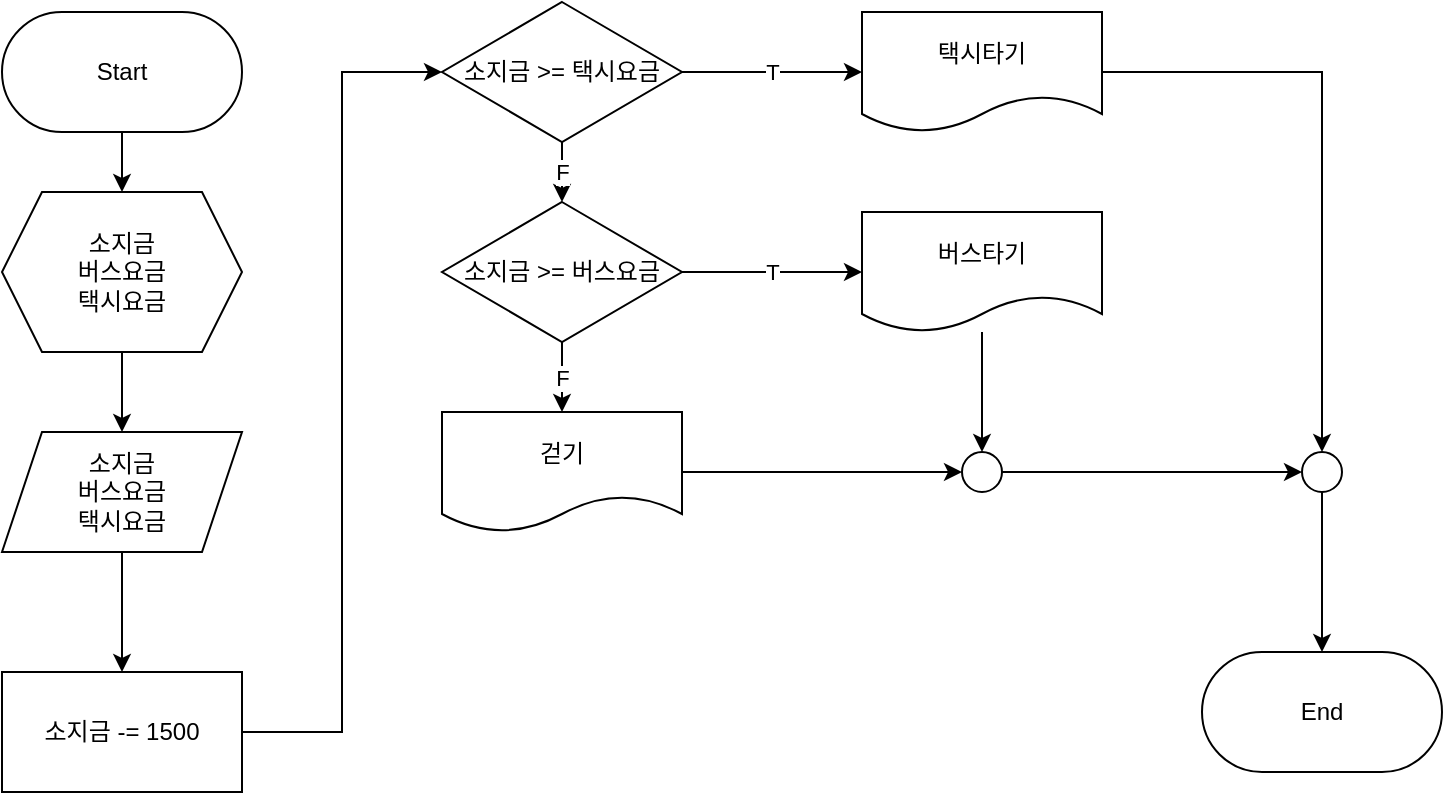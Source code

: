 <mxfile version="24.5.2" type="github">
  <diagram name="Page-1" id="E8dbG-JxSmd-lq2EpymM">
    <mxGraphModel dx="954" dy="675" grid="1" gridSize="10" guides="1" tooltips="1" connect="1" arrows="1" fold="1" page="1" pageScale="1" pageWidth="827" pageHeight="1169" math="0" shadow="0">
      <root>
        <mxCell id="0" />
        <mxCell id="1" parent="0" />
        <mxCell id="HmfL6ozdljq15oxLi-pj-16" style="edgeStyle=orthogonalEdgeStyle;rounded=0;orthogonalLoop=1;jettySize=auto;html=1;entryX=0.5;entryY=0;entryDx=0;entryDy=0;" edge="1" parent="1" source="HmfL6ozdljq15oxLi-pj-12" target="HmfL6ozdljq15oxLi-pj-15">
          <mxGeometry relative="1" as="geometry" />
        </mxCell>
        <mxCell id="HmfL6ozdljq15oxLi-pj-12" value="Start" style="rounded=1;whiteSpace=wrap;html=1;arcSize=50;" vertex="1" parent="1">
          <mxGeometry x="90" y="60" width="120" height="60" as="geometry" />
        </mxCell>
        <mxCell id="HmfL6ozdljq15oxLi-pj-13" value="End" style="rounded=1;whiteSpace=wrap;html=1;arcSize=50;" vertex="1" parent="1">
          <mxGeometry x="690" y="380" width="120" height="60" as="geometry" />
        </mxCell>
        <mxCell id="HmfL6ozdljq15oxLi-pj-26" style="edgeStyle=orthogonalEdgeStyle;rounded=0;orthogonalLoop=1;jettySize=auto;html=1;" edge="1" parent="1" source="HmfL6ozdljq15oxLi-pj-14" target="HmfL6ozdljq15oxLi-pj-19">
          <mxGeometry relative="1" as="geometry" />
        </mxCell>
        <mxCell id="HmfL6ozdljq15oxLi-pj-14" value="소지금&lt;div&gt;버스요금&lt;/div&gt;&lt;div&gt;택시요금&lt;/div&gt;" style="shape=parallelogram;perimeter=parallelogramPerimeter;whiteSpace=wrap;html=1;fixedSize=1;" vertex="1" parent="1">
          <mxGeometry x="90" y="270" width="120" height="60" as="geometry" />
        </mxCell>
        <mxCell id="HmfL6ozdljq15oxLi-pj-17" style="edgeStyle=orthogonalEdgeStyle;rounded=0;orthogonalLoop=1;jettySize=auto;html=1;" edge="1" parent="1" source="HmfL6ozdljq15oxLi-pj-15" target="HmfL6ozdljq15oxLi-pj-14">
          <mxGeometry relative="1" as="geometry" />
        </mxCell>
        <mxCell id="HmfL6ozdljq15oxLi-pj-15" value="소지금&lt;div&gt;버스요금&lt;/div&gt;&lt;div&gt;택시요금&lt;/div&gt;" style="shape=hexagon;perimeter=hexagonPerimeter2;whiteSpace=wrap;html=1;fixedSize=1;" vertex="1" parent="1">
          <mxGeometry x="90" y="150" width="120" height="80" as="geometry" />
        </mxCell>
        <mxCell id="HmfL6ozdljq15oxLi-pj-27" style="edgeStyle=orthogonalEdgeStyle;rounded=0;orthogonalLoop=1;jettySize=auto;html=1;entryX=0;entryY=0.5;entryDx=0;entryDy=0;" edge="1" parent="1" source="HmfL6ozdljq15oxLi-pj-19" target="HmfL6ozdljq15oxLi-pj-20">
          <mxGeometry relative="1" as="geometry" />
        </mxCell>
        <mxCell id="HmfL6ozdljq15oxLi-pj-19" value="소지금 -= 1500" style="rounded=0;whiteSpace=wrap;html=1;" vertex="1" parent="1">
          <mxGeometry x="90" y="390" width="120" height="60" as="geometry" />
        </mxCell>
        <mxCell id="HmfL6ozdljq15oxLi-pj-28" value="F" style="edgeStyle=orthogonalEdgeStyle;rounded=0;orthogonalLoop=1;jettySize=auto;html=1;entryX=0.5;entryY=0;entryDx=0;entryDy=0;" edge="1" parent="1" source="HmfL6ozdljq15oxLi-pj-20" target="HmfL6ozdljq15oxLi-pj-21">
          <mxGeometry relative="1" as="geometry" />
        </mxCell>
        <mxCell id="HmfL6ozdljq15oxLi-pj-30" value="T" style="edgeStyle=orthogonalEdgeStyle;rounded=0;orthogonalLoop=1;jettySize=auto;html=1;" edge="1" parent="1" source="HmfL6ozdljq15oxLi-pj-20" target="HmfL6ozdljq15oxLi-pj-24">
          <mxGeometry relative="1" as="geometry" />
        </mxCell>
        <mxCell id="HmfL6ozdljq15oxLi-pj-20" value="소지금 &amp;gt;= 택시요금" style="rhombus;whiteSpace=wrap;html=1;" vertex="1" parent="1">
          <mxGeometry x="310" y="55" width="120" height="70" as="geometry" />
        </mxCell>
        <mxCell id="HmfL6ozdljq15oxLi-pj-29" value="F" style="edgeStyle=orthogonalEdgeStyle;rounded=0;orthogonalLoop=1;jettySize=auto;html=1;" edge="1" parent="1" source="HmfL6ozdljq15oxLi-pj-21" target="HmfL6ozdljq15oxLi-pj-23">
          <mxGeometry relative="1" as="geometry" />
        </mxCell>
        <mxCell id="HmfL6ozdljq15oxLi-pj-31" value="T" style="edgeStyle=orthogonalEdgeStyle;rounded=0;orthogonalLoop=1;jettySize=auto;html=1;" edge="1" parent="1" source="HmfL6ozdljq15oxLi-pj-21" target="HmfL6ozdljq15oxLi-pj-25">
          <mxGeometry relative="1" as="geometry" />
        </mxCell>
        <mxCell id="HmfL6ozdljq15oxLi-pj-21" value="소지금 &amp;gt;= 버스요금" style="rhombus;whiteSpace=wrap;html=1;" vertex="1" parent="1">
          <mxGeometry x="310" y="155" width="120" height="70" as="geometry" />
        </mxCell>
        <mxCell id="HmfL6ozdljq15oxLi-pj-34" style="edgeStyle=orthogonalEdgeStyle;rounded=0;orthogonalLoop=1;jettySize=auto;html=1;" edge="1" parent="1" source="HmfL6ozdljq15oxLi-pj-23" target="HmfL6ozdljq15oxLi-pj-32">
          <mxGeometry relative="1" as="geometry" />
        </mxCell>
        <mxCell id="HmfL6ozdljq15oxLi-pj-23" value="걷기" style="shape=document;whiteSpace=wrap;html=1;boundedLbl=1;" vertex="1" parent="1">
          <mxGeometry x="310" y="260" width="120" height="60" as="geometry" />
        </mxCell>
        <mxCell id="HmfL6ozdljq15oxLi-pj-36" style="edgeStyle=orthogonalEdgeStyle;rounded=0;orthogonalLoop=1;jettySize=auto;html=1;entryX=0.5;entryY=0;entryDx=0;entryDy=0;" edge="1" parent="1" source="HmfL6ozdljq15oxLi-pj-24" target="HmfL6ozdljq15oxLi-pj-33">
          <mxGeometry relative="1" as="geometry" />
        </mxCell>
        <mxCell id="HmfL6ozdljq15oxLi-pj-24" value="택시타기" style="shape=document;whiteSpace=wrap;html=1;boundedLbl=1;" vertex="1" parent="1">
          <mxGeometry x="520" y="60" width="120" height="60" as="geometry" />
        </mxCell>
        <mxCell id="HmfL6ozdljq15oxLi-pj-35" style="edgeStyle=orthogonalEdgeStyle;rounded=0;orthogonalLoop=1;jettySize=auto;html=1;" edge="1" parent="1" source="HmfL6ozdljq15oxLi-pj-25">
          <mxGeometry relative="1" as="geometry">
            <mxPoint x="580" y="280" as="targetPoint" />
          </mxGeometry>
        </mxCell>
        <mxCell id="HmfL6ozdljq15oxLi-pj-25" value="버스타기" style="shape=document;whiteSpace=wrap;html=1;boundedLbl=1;" vertex="1" parent="1">
          <mxGeometry x="520" y="160" width="120" height="60" as="geometry" />
        </mxCell>
        <mxCell id="HmfL6ozdljq15oxLi-pj-37" style="edgeStyle=orthogonalEdgeStyle;rounded=0;orthogonalLoop=1;jettySize=auto;html=1;" edge="1" parent="1" source="HmfL6ozdljq15oxLi-pj-32" target="HmfL6ozdljq15oxLi-pj-33">
          <mxGeometry relative="1" as="geometry" />
        </mxCell>
        <mxCell id="HmfL6ozdljq15oxLi-pj-32" value="" style="ellipse;whiteSpace=wrap;html=1;aspect=fixed;" vertex="1" parent="1">
          <mxGeometry x="570" y="280" width="20" height="20" as="geometry" />
        </mxCell>
        <mxCell id="HmfL6ozdljq15oxLi-pj-38" style="edgeStyle=orthogonalEdgeStyle;rounded=0;orthogonalLoop=1;jettySize=auto;html=1;" edge="1" parent="1" source="HmfL6ozdljq15oxLi-pj-33" target="HmfL6ozdljq15oxLi-pj-13">
          <mxGeometry relative="1" as="geometry" />
        </mxCell>
        <mxCell id="HmfL6ozdljq15oxLi-pj-33" value="" style="ellipse;whiteSpace=wrap;html=1;aspect=fixed;" vertex="1" parent="1">
          <mxGeometry x="740" y="280" width="20" height="20" as="geometry" />
        </mxCell>
      </root>
    </mxGraphModel>
  </diagram>
</mxfile>
